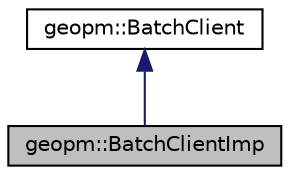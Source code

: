 digraph "geopm::BatchClientImp"
{
 // LATEX_PDF_SIZE
  edge [fontname="Helvetica",fontsize="10",labelfontname="Helvetica",labelfontsize="10"];
  node [fontname="Helvetica",fontsize="10",shape=record];
  Node1 [label="geopm::BatchClientImp",height=0.2,width=0.4,color="black", fillcolor="grey75", style="filled", fontcolor="black",tooltip=" "];
  Node2 -> Node1 [dir="back",color="midnightblue",fontsize="10",style="solid",fontname="Helvetica"];
  Node2 [label="geopm::BatchClient",height=0.2,width=0.4,color="black", fillcolor="white", style="filled",URL="$classgeopm_1_1_batch_client.html",tooltip="Interface that will attach to a batch server. The batch server that it connects to is typically creat..."];
}
